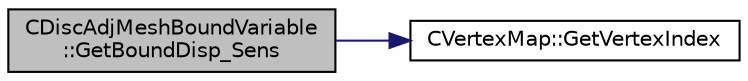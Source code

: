 digraph "CDiscAdjMeshBoundVariable::GetBoundDisp_Sens"
{
 // LATEX_PDF_SIZE
  edge [fontname="Helvetica",fontsize="10",labelfontname="Helvetica",labelfontsize="10"];
  node [fontname="Helvetica",fontsize="10",shape=record];
  rankdir="LR";
  Node1 [label="CDiscAdjMeshBoundVariable\l::GetBoundDisp_Sens",height=0.2,width=0.4,color="black", fillcolor="grey75", style="filled", fontcolor="black",tooltip="Get the value of the sensitivity with respect to the undeformed coordinates."];
  Node1 -> Node2 [color="midnightblue",fontsize="10",style="solid",fontname="Helvetica"];
  Node2 [label="CVertexMap::GetVertexIndex",height=0.2,width=0.4,color="black", fillcolor="white", style="filled",URL="$classCVertexMap.html#ae62665f7065cb9e31c2aec1ec90c0afc",tooltip="Convert a point index to vertex index."];
}
